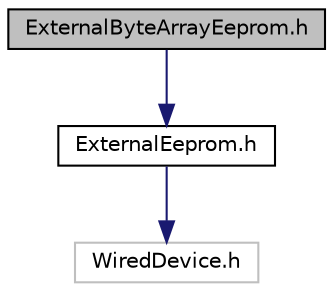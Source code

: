 digraph "ExternalByteArrayEeprom.h"
{
  edge [fontname="Helvetica",fontsize="10",labelfontname="Helvetica",labelfontsize="10"];
  node [fontname="Helvetica",fontsize="10",shape=record];
  Node1 [label="ExternalByteArrayEeprom.h",height=0.2,width=0.4,color="black", fillcolor="grey75", style="filled", fontcolor="black"];
  Node1 -> Node2 [color="midnightblue",fontsize="10",style="solid",fontname="Helvetica"];
  Node2 [label="ExternalEeprom.h",height=0.2,width=0.4,color="black", fillcolor="white", style="filled",URL="$ExternalEeprom_8h.html"];
  Node2 -> Node3 [color="midnightblue",fontsize="10",style="solid",fontname="Helvetica"];
  Node3 [label="WiredDevice.h",height=0.2,width=0.4,color="grey75", fillcolor="white", style="filled"];
}
